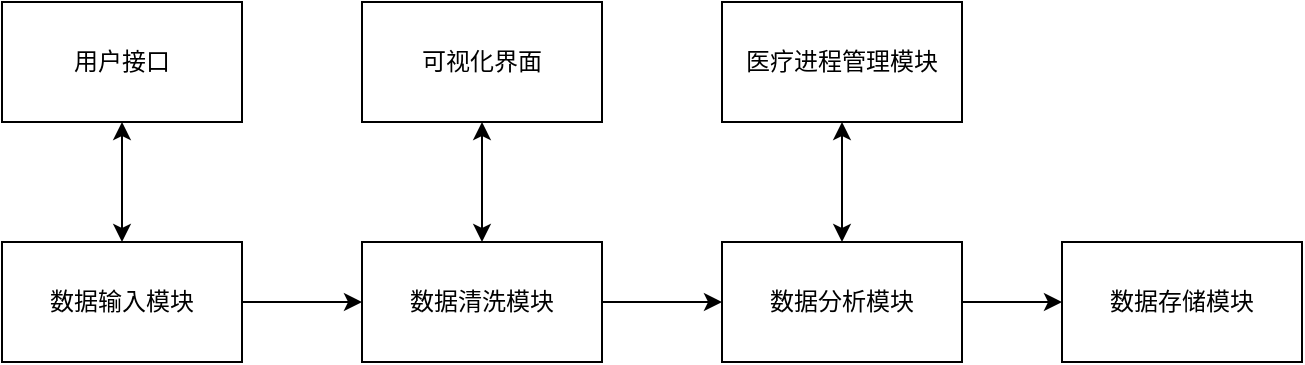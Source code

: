 <mxfile version="26.0.3" pages="2">
  <diagram name="第 1 页" id="YBAfgeKlm1JRsz-JXrIm">
    <mxGraphModel dx="1454" dy="679" grid="1" gridSize="10" guides="1" tooltips="1" connect="1" arrows="1" fold="1" page="1" pageScale="1" pageWidth="827" pageHeight="1169" math="0" shadow="0">
      <root>
        <mxCell id="0" />
        <mxCell id="1" parent="0" />
        <mxCell id="w8kvfqPPZqoy5LR8w4u--12" value="" style="edgeStyle=orthogonalEdgeStyle;rounded=0;orthogonalLoop=1;jettySize=auto;html=1;" edge="1" parent="1" source="w8kvfqPPZqoy5LR8w4u--2" target="w8kvfqPPZqoy5LR8w4u--5">
          <mxGeometry relative="1" as="geometry" />
        </mxCell>
        <mxCell id="w8kvfqPPZqoy5LR8w4u--2" value="数据输入模块" style="rounded=0;whiteSpace=wrap;html=1;" vertex="1" parent="1">
          <mxGeometry x="160" y="520" width="120" height="60" as="geometry" />
        </mxCell>
        <mxCell id="w8kvfqPPZqoy5LR8w4u--3" value="用户接口" style="rounded=0;whiteSpace=wrap;html=1;" vertex="1" parent="1">
          <mxGeometry x="160" y="400" width="120" height="60" as="geometry" />
        </mxCell>
        <mxCell id="w8kvfqPPZqoy5LR8w4u--4" value="可视化界面" style="rounded=0;whiteSpace=wrap;html=1;" vertex="1" parent="1">
          <mxGeometry x="340" y="400" width="120" height="60" as="geometry" />
        </mxCell>
        <mxCell id="w8kvfqPPZqoy5LR8w4u--13" value="" style="edgeStyle=orthogonalEdgeStyle;rounded=0;orthogonalLoop=1;jettySize=auto;html=1;" edge="1" parent="1" source="w8kvfqPPZqoy5LR8w4u--5" target="w8kvfqPPZqoy5LR8w4u--8">
          <mxGeometry relative="1" as="geometry" />
        </mxCell>
        <mxCell id="w8kvfqPPZqoy5LR8w4u--5" value="数据清洗模块" style="rounded=0;whiteSpace=wrap;html=1;" vertex="1" parent="1">
          <mxGeometry x="340" y="520" width="120" height="60" as="geometry" />
        </mxCell>
        <mxCell id="w8kvfqPPZqoy5LR8w4u--6" value="数据存储模块" style="rounded=0;whiteSpace=wrap;html=1;" vertex="1" parent="1">
          <mxGeometry x="690" y="520" width="120" height="60" as="geometry" />
        </mxCell>
        <mxCell id="w8kvfqPPZqoy5LR8w4u--7" value="医疗进程管理模块" style="rounded=0;whiteSpace=wrap;html=1;" vertex="1" parent="1">
          <mxGeometry x="520" y="400" width="120" height="60" as="geometry" />
        </mxCell>
        <mxCell id="w8kvfqPPZqoy5LR8w4u--15" value="" style="edgeStyle=orthogonalEdgeStyle;rounded=0;orthogonalLoop=1;jettySize=auto;html=1;" edge="1" parent="1" source="w8kvfqPPZqoy5LR8w4u--8" target="w8kvfqPPZqoy5LR8w4u--6">
          <mxGeometry relative="1" as="geometry" />
        </mxCell>
        <mxCell id="w8kvfqPPZqoy5LR8w4u--8" value="数据分析模块" style="rounded=0;whiteSpace=wrap;html=1;" vertex="1" parent="1">
          <mxGeometry x="520" y="520" width="120" height="60" as="geometry" />
        </mxCell>
        <mxCell id="w8kvfqPPZqoy5LR8w4u--10" value="" style="endArrow=classic;startArrow=classic;html=1;rounded=0;entryX=0.5;entryY=1;entryDx=0;entryDy=0;exitX=0.5;exitY=0;exitDx=0;exitDy=0;" edge="1" parent="1" source="w8kvfqPPZqoy5LR8w4u--2" target="w8kvfqPPZqoy5LR8w4u--3">
          <mxGeometry width="50" height="50" relative="1" as="geometry">
            <mxPoint x="380" y="640" as="sourcePoint" />
            <mxPoint x="430" y="590" as="targetPoint" />
          </mxGeometry>
        </mxCell>
        <mxCell id="w8kvfqPPZqoy5LR8w4u--17" value="" style="endArrow=classic;startArrow=classic;html=1;rounded=0;entryX=0.5;entryY=1;entryDx=0;entryDy=0;exitX=0.5;exitY=0;exitDx=0;exitDy=0;" edge="1" parent="1" source="w8kvfqPPZqoy5LR8w4u--5" target="w8kvfqPPZqoy5LR8w4u--4">
          <mxGeometry width="50" height="50" relative="1" as="geometry">
            <mxPoint x="380" y="540" as="sourcePoint" />
            <mxPoint x="430" y="490" as="targetPoint" />
          </mxGeometry>
        </mxCell>
        <mxCell id="w8kvfqPPZqoy5LR8w4u--18" value="" style="endArrow=classic;startArrow=classic;html=1;rounded=0;entryX=0.5;entryY=1;entryDx=0;entryDy=0;exitX=0.5;exitY=0;exitDx=0;exitDy=0;" edge="1" parent="1" source="w8kvfqPPZqoy5LR8w4u--8" target="w8kvfqPPZqoy5LR8w4u--7">
          <mxGeometry width="50" height="50" relative="1" as="geometry">
            <mxPoint x="520" y="520" as="sourcePoint" />
            <mxPoint x="570" y="470" as="targetPoint" />
          </mxGeometry>
        </mxCell>
      </root>
    </mxGraphModel>
  </diagram>
  <diagram id="s1IKK2wiDJBky49Kvrq6" name="第 2 页">
    <mxGraphModel dx="1403" dy="2022" grid="1" gridSize="20" guides="1" tooltips="1" connect="1" arrows="1" fold="1" page="1" pageScale="1" pageWidth="827" pageHeight="1169" math="0" shadow="0">
      <root>
        <mxCell id="0" />
        <mxCell id="1" parent="0" />
        <mxCell id="UGG-ecZJ0gSMwMltJB5s-5" value="&lt;span style=&quot;color: rgb(44, 44, 54); font-family: -apple-system, BlinkMacSystemFont, &amp;quot;Segoe UI&amp;quot;, &amp;quot;Noto Sans&amp;quot;, Helvetica, Arial, sans-serif, &amp;quot;Apple Color Emoji&amp;quot;, &amp;quot;Segoe UI Emoji&amp;quot;; font-size: 16px; letter-spacing: 0.08px; text-align: start; white-space-collapse: preserve; background-color: light-dark(rgb(218, 232, 252), rgb(30, 74, 118));&quot;&gt;患者&lt;/span&gt;" style="shape=umlLifeline;perimeter=lifelinePerimeter;whiteSpace=wrap;html=1;container=1;dropTarget=0;collapsible=0;recursiveResize=0;outlineConnect=0;portConstraint=eastwest;newEdgeStyle={&quot;curved&quot;:0,&quot;rounded&quot;:0,&quot;dashed&quot;:1,&quot;strokeColor&quot;:&quot;#CCCCCC&quot;};fillColor=#dae8fc;strokeColor=default;" parent="1" vertex="1">
          <mxGeometry x="19" y="-959" width="100" height="750" as="geometry" />
        </mxCell>
        <mxCell id="-JfH_kGM0d1Rd12SGQtk-26" value="" style="html=1;points=[[0,0,0,0,5],[0,1,0,0,-5],[1,0,0,0,5],[1,1,0,0,-5]];perimeter=orthogonalPerimeter;outlineConnect=0;targetShapes=umlLifeline;portConstraint=eastwest;newEdgeStyle={&quot;curved&quot;:0,&quot;rounded&quot;:0};fillColor=#ffe6cc;strokeColor=#d79b00;" parent="UGG-ecZJ0gSMwMltJB5s-5" vertex="1">
          <mxGeometry x="45" y="60" width="10" height="670" as="geometry" />
        </mxCell>
        <mxCell id="UGG-ecZJ0gSMwMltJB5s-6" value="&lt;span style=&quot;color: rgb(44, 44, 54); font-family: -apple-system, BlinkMacSystemFont, &amp;quot;Segoe UI&amp;quot;, &amp;quot;Noto Sans&amp;quot;, Helvetica, Arial, sans-serif, &amp;quot;Apple Color Emoji&amp;quot;, &amp;quot;Segoe UI Emoji&amp;quot;; font-size: 16px; letter-spacing: 0.08px; text-align: start; white-space-collapse: preserve; background-color: light-dark(rgb(218, 232, 252), rgb(18, 18, 18));&quot;&gt;数据库&lt;/span&gt;" style="shape=umlLifeline;perimeter=lifelinePerimeter;whiteSpace=wrap;html=1;container=1;dropTarget=0;collapsible=0;recursiveResize=0;outlineConnect=0;portConstraint=eastwest;newEdgeStyle={&quot;curved&quot;:0,&quot;rounded&quot;:0};fillColor=#dae8fc;strokeColor=light-dark(#000000, #5c79a3);" parent="1" vertex="1">
          <mxGeometry x="519" y="-957" width="100" height="748" as="geometry" />
        </mxCell>
        <mxCell id="TvldlVFhHkiTsMFE39Y1-36" value="" style="html=1;points=[[0,0,0,0,5],[0,1,0,0,-5],[1,0,0,0,5],[1,1,0,0,-5]];perimeter=orthogonalPerimeter;outlineConnect=0;targetShapes=umlLifeline;portConstraint=eastwest;newEdgeStyle={&quot;curved&quot;:0,&quot;rounded&quot;:0};fillColor=#ffe6cc;strokeColor=#d79b00;" vertex="1" parent="UGG-ecZJ0gSMwMltJB5s-6">
          <mxGeometry x="45" y="158" width="10" height="52" as="geometry" />
        </mxCell>
        <mxCell id="TvldlVFhHkiTsMFE39Y1-39" value="" style="html=1;endArrow=block;curved=0;rounded=0;align=center;" edge="1" parent="UGG-ecZJ0gSMwMltJB5s-6" source="UGG-ecZJ0gSMwMltJB5s-6">
          <mxGeometry x="0.013" width="80" relative="1" as="geometry">
            <mxPoint x="54.25" y="318.0" as="sourcePoint" />
            <mxPoint x="50.0" y="280" as="targetPoint" />
            <Array as="points" />
            <mxPoint as="offset" />
          </mxGeometry>
        </mxCell>
        <mxCell id="TvldlVFhHkiTsMFE39Y1-50" value="" style="html=1;points=[[0,0,0,0,5],[0,1,0,0,-5],[1,0,0,0,5],[1,1,0,0,-5]];perimeter=orthogonalPerimeter;outlineConnect=0;targetShapes=umlLifeline;portConstraint=eastwest;newEdgeStyle={&quot;curved&quot;:0,&quot;rounded&quot;:0};fillColor=#ffe6cc;strokeColor=#d79b00;" vertex="1" parent="UGG-ecZJ0gSMwMltJB5s-6">
          <mxGeometry x="45" y="358" width="10" height="62" as="geometry" />
        </mxCell>
        <mxCell id="TvldlVFhHkiTsMFE39Y1-51" value="" style="html=1;points=[[0,0,0,0,5],[0,1,0,0,-5],[1,0,0,0,5],[1,1,0,0,-5]];perimeter=orthogonalPerimeter;outlineConnect=0;targetShapes=umlLifeline;portConstraint=eastwest;newEdgeStyle={&quot;curved&quot;:0,&quot;rounded&quot;:0};fillColor=#ffe6cc;strokeColor=#d79b00;" vertex="1" parent="UGG-ecZJ0gSMwMltJB5s-6">
          <mxGeometry x="45" y="478" width="10" height="52" as="geometry" />
        </mxCell>
        <mxCell id="TvldlVFhHkiTsMFE39Y1-54" value="" style="html=1;points=[[0,0,0,0,5],[0,1,0,0,-5],[1,0,0,0,5],[1,1,0,0,-5]];perimeter=orthogonalPerimeter;outlineConnect=0;targetShapes=umlLifeline;portConstraint=eastwest;newEdgeStyle={&quot;curved&quot;:0,&quot;rounded&quot;:0};fillColor=#ffe6cc;strokeColor=#d79b00;" vertex="1" parent="UGG-ecZJ0gSMwMltJB5s-6">
          <mxGeometry x="45" y="648" width="10" height="52" as="geometry" />
        </mxCell>
        <mxCell id="UGG-ecZJ0gSMwMltJB5s-7" value="&lt;span style=&quot;color: rgb(44, 44, 54); font-family: -apple-system, BlinkMacSystemFont, &amp;quot;Segoe UI&amp;quot;, &amp;quot;Noto Sans&amp;quot;, Helvetica, Arial, sans-serif, &amp;quot;Apple Color Emoji&amp;quot;, &amp;quot;Segoe UI Emoji&amp;quot;; font-size: 16px; letter-spacing: 0.08px; text-align: start; white-space-collapse: preserve; background-color: light-dark(rgb(218, 232, 252), rgb(18, 18, 18));&quot;&gt;后端服务&lt;/span&gt;" style="shape=umlLifeline;perimeter=lifelinePerimeter;whiteSpace=wrap;html=1;container=1;dropTarget=0;collapsible=0;recursiveResize=0;outlineConnect=0;portConstraint=eastwest;newEdgeStyle={&quot;curved&quot;:0,&quot;rounded&quot;:0};fillColor=#dae8fc;strokeColor=light-dark(#000000, #5c79a3);" parent="1" vertex="1">
          <mxGeometry x="359" y="-957" width="100" height="748" as="geometry" />
        </mxCell>
        <mxCell id="-JfH_kGM0d1Rd12SGQtk-27" value="" style="html=1;points=[[0,0,0,0,5],[0,1,0,0,-5],[1,0,0,0,5],[1,1,0,0,-5]];perimeter=orthogonalPerimeter;outlineConnect=0;targetShapes=umlLifeline;portConstraint=eastwest;newEdgeStyle={&quot;curved&quot;:0,&quot;rounded&quot;:0};fillColor=#ffe6cc;strokeColor=#d79b00;" parent="UGG-ecZJ0gSMwMltJB5s-7" vertex="1">
          <mxGeometry x="45" y="58" width="10" height="92" as="geometry" />
        </mxCell>
        <mxCell id="TvldlVFhHkiTsMFE39Y1-37" value="" style="html=1;points=[[0,0,0,0,5],[0,1,0,0,-5],[1,0,0,0,5],[1,1,0,0,-5]];perimeter=orthogonalPerimeter;outlineConnect=0;targetShapes=umlLifeline;portConstraint=eastwest;newEdgeStyle={&quot;curved&quot;:0,&quot;rounded&quot;:0};fillColor=#ffe6cc;strokeColor=#d79b00;" vertex="1" parent="UGG-ecZJ0gSMwMltJB5s-7">
          <mxGeometry x="45" y="228" width="10" height="52" as="geometry" />
        </mxCell>
        <mxCell id="TvldlVFhHkiTsMFE39Y1-49" value="" style="html=1;points=[[0,0,0,0,5],[0,1,0,0,-5],[1,0,0,0,5],[1,1,0,0,-5]];perimeter=orthogonalPerimeter;outlineConnect=0;targetShapes=umlLifeline;portConstraint=eastwest;newEdgeStyle={&quot;curved&quot;:0,&quot;rounded&quot;:0};fillColor=#ffe6cc;strokeColor=#d79b00;" vertex="1" parent="UGG-ecZJ0gSMwMltJB5s-7">
          <mxGeometry x="45" y="308" width="10" height="52" as="geometry" />
        </mxCell>
        <mxCell id="TvldlVFhHkiTsMFE39Y1-52" value="" style="html=1;points=[[0,0,0,0,5],[0,1,0,0,-5],[1,0,0,0,5],[1,1,0,0,-5]];perimeter=orthogonalPerimeter;outlineConnect=0;targetShapes=umlLifeline;portConstraint=eastwest;newEdgeStyle={&quot;curved&quot;:0,&quot;rounded&quot;:0};fillColor=#ffe6cc;strokeColor=#d79b00;" vertex="1" parent="UGG-ecZJ0gSMwMltJB5s-7">
          <mxGeometry x="45" y="588" width="10" height="52" as="geometry" />
        </mxCell>
        <mxCell id="UGG-ecZJ0gSMwMltJB5s-8" value="&lt;span style=&quot;color: rgb(44, 44, 54); font-family: -apple-system, BlinkMacSystemFont, &amp;quot;Segoe UI&amp;quot;, &amp;quot;Noto Sans&amp;quot;, Helvetica, Arial, sans-serif, &amp;quot;Apple Color Emoji&amp;quot;, &amp;quot;Segoe UI Emoji&amp;quot;; font-size: 16px; letter-spacing: 0.08px; text-align: start; white-space-collapse: preserve; background-color: light-dark(rgb(218, 232, 252), rgb(18, 18, 18));&quot;&gt;用户界面&lt;/span&gt;" style="shape=umlLifeline;perimeter=lifelinePerimeter;whiteSpace=wrap;html=1;container=1;dropTarget=0;collapsible=0;recursiveResize=0;outlineConnect=0;portConstraint=eastwest;newEdgeStyle={&quot;curved&quot;:0,&quot;rounded&quot;:0};fillColor=#dae8fc;strokeColor=light-dark(#000000, #5c79a3);" parent="1" vertex="1">
          <mxGeometry x="189" y="-957" width="100" height="748" as="geometry" />
        </mxCell>
        <mxCell id="TvldlVFhHkiTsMFE39Y1-35" value="" style="html=1;points=[[0,0,0,0,5],[0,1,0,0,-5],[1,0,0,0,5],[1,1,0,0,-5]];perimeter=orthogonalPerimeter;outlineConnect=0;targetShapes=umlLifeline;portConstraint=eastwest;newEdgeStyle={&quot;curved&quot;:0,&quot;rounded&quot;:0};fillColor=#ffe6cc;strokeColor=#d79b00;" vertex="1" parent="UGG-ecZJ0gSMwMltJB5s-8">
          <mxGeometry x="45" y="158" width="10" height="52" as="geometry" />
        </mxCell>
        <mxCell id="TvldlVFhHkiTsMFE39Y1-53" value="" style="html=1;points=[[0,0,0,0,5],[0,1,0,0,-5],[1,0,0,0,5],[1,1,0,0,-5]];perimeter=orthogonalPerimeter;outlineConnect=0;targetShapes=umlLifeline;portConstraint=eastwest;newEdgeStyle={&quot;curved&quot;:0,&quot;rounded&quot;:0};fillColor=#ffe6cc;strokeColor=#d79b00;" vertex="1" parent="UGG-ecZJ0gSMwMltJB5s-8">
          <mxGeometry x="45" y="648" width="10" height="52" as="geometry" />
        </mxCell>
        <mxCell id="UGG-ecZJ0gSMwMltJB5s-10" value="&lt;span style=&quot;color: rgb(44, 44, 54); font-family: -apple-system, BlinkMacSystemFont, &amp;quot;Segoe UI&amp;quot;, &amp;quot;Noto Sans&amp;quot;, Helvetica, Arial, sans-serif, &amp;quot;Apple Color Emoji&amp;quot;, &amp;quot;Segoe UI Emoji&amp;quot;; font-size: 16px; letter-spacing: 0.08px; text-align: start; white-space-collapse: preserve; background-color: light-dark(rgb(218, 232, 252), rgb(18, 18, 18));&quot;&gt;医生&lt;/span&gt;" style="shape=umlLifeline;perimeter=lifelinePerimeter;whiteSpace=wrap;html=1;container=1;dropTarget=0;collapsible=0;recursiveResize=0;outlineConnect=0;portConstraint=eastwest;newEdgeStyle={&quot;curved&quot;:0,&quot;rounded&quot;:0};fillColor=#dae8fc;strokeColor=light-dark(#000000, #5c79a3);" parent="1" vertex="1">
          <mxGeometry x="709" y="-957" width="100" height="748" as="geometry" />
        </mxCell>
        <mxCell id="TvldlVFhHkiTsMFE39Y1-40" value="" style="html=1;points=[[0,0,0,0,5],[0,1,0,0,-5],[1,0,0,0,5],[1,1,0,0,-5]];perimeter=orthogonalPerimeter;outlineConnect=0;targetShapes=umlLifeline;portConstraint=eastwest;newEdgeStyle={&quot;curved&quot;:0,&quot;rounded&quot;:0};fillColor=#ffe6cc;strokeColor=#d79b00;" vertex="1" parent="UGG-ecZJ0gSMwMltJB5s-10">
          <mxGeometry x="45" y="308" width="10" height="60" as="geometry" />
        </mxCell>
        <mxCell id="-JfH_kGM0d1Rd12SGQtk-5" value="1.登录系统" style="html=1;endArrow=block;curved=0;rounded=0;align=center;" parent="1" target="-JfH_kGM0d1Rd12SGQtk-27" edge="1">
          <mxGeometry width="80" relative="1" as="geometry">
            <mxPoint x="76.5" y="-889" as="sourcePoint" />
            <mxPoint x="361.5" y="-889" as="targetPoint" />
            <Array as="points">
              <mxPoint x="151.5" y="-889" />
              <mxPoint x="271.5" y="-889" />
              <mxPoint x="301.5" y="-889" />
            </Array>
            <mxPoint as="offset" />
          </mxGeometry>
        </mxCell>
        <mxCell id="-JfH_kGM0d1Rd12SGQtk-17" value="" style="html=1;verticalAlign=bottom;endArrow=open;dashed=1;endSize=8;curved=0;rounded=0;" parent="1" source="-JfH_kGM0d1Rd12SGQtk-27" edge="1">
          <mxGeometry x="-0.047" relative="1" as="geometry">
            <mxPoint x="362.5" y="-869" as="sourcePoint" />
            <mxPoint x="75.5" y="-861" as="targetPoint" />
            <Array as="points">
              <mxPoint x="132.5" y="-861" />
            </Array>
            <mxPoint as="offset" />
          </mxGeometry>
        </mxCell>
        <mxCell id="-JfH_kGM0d1Rd12SGQtk-18" value="2. 显示数据图表" style="edgeLabel;html=1;align=center;verticalAlign=middle;resizable=0;points=[];" parent="-JfH_kGM0d1Rd12SGQtk-17" vertex="1" connectable="0">
          <mxGeometry x="-0.039" y="1" relative="1" as="geometry">
            <mxPoint x="-5" as="offset" />
          </mxGeometry>
        </mxCell>
        <mxCell id="-JfH_kGM0d1Rd12SGQtk-20" value="7.发起治疗过程" style="html=1;endArrow=block;curved=0;rounded=0;align=center;" parent="1" target="TvldlVFhHkiTsMFE39Y1-37" edge="1">
          <mxGeometry x="0.017" width="80" relative="1" as="geometry">
            <mxPoint x="73.25" y="-689" as="sourcePoint" />
            <mxPoint x="364.75" y="-689" as="targetPoint" />
            <Array as="points">
              <mxPoint x="149.75" y="-689" />
              <mxPoint x="269.75" y="-689" />
            </Array>
            <mxPoint as="offset" />
          </mxGeometry>
        </mxCell>
        <mxCell id="-JfH_kGM0d1Rd12SGQtk-21" value="19.请求开药" style="html=1;endArrow=block;curved=0;rounded=0;align=center;" parent="1" edge="1">
          <mxGeometry x="0.015" width="80" relative="1" as="geometry">
            <mxPoint x="78.81" y="-409" as="sourcePoint" />
            <mxPoint x="359.19" y="-409" as="targetPoint" />
            <Array as="points">
              <mxPoint x="143.81" y="-409" />
              <mxPoint x="263.81" y="-409" />
            </Array>
            <mxPoint as="offset" />
          </mxGeometry>
        </mxCell>
        <mxCell id="-JfH_kGM0d1Rd12SGQtk-22" value="16.查看诊断结果" style="html=1;endArrow=block;curved=0;rounded=0;align=center;" parent="1" target="UGG-ecZJ0gSMwMltJB5s-7" edge="1">
          <mxGeometry x="0.017" width="80" relative="1" as="geometry">
            <mxPoint x="73.25" y="-489" as="sourcePoint" />
            <mxPoint x="365" y="-489" as="targetPoint" />
            <Array as="points">
              <mxPoint x="138.25" y="-489" />
              <mxPoint x="269.75" y="-489" />
            </Array>
            <mxPoint as="offset" />
          </mxGeometry>
        </mxCell>
        <mxCell id="-JfH_kGM0d1Rd12SGQtk-23" value="22.安排随访预约" style="html=1;endArrow=block;curved=0;rounded=0;align=center;" parent="1" target="TvldlVFhHkiTsMFE39Y1-52" edge="1">
          <mxGeometry x="-0.011" width="80" relative="1" as="geometry">
            <mxPoint x="73.06" y="-329" as="sourcePoint" />
            <mxPoint x="364.94" y="-329" as="targetPoint" />
            <Array as="points">
              <mxPoint x="158.06" y="-329" />
              <mxPoint x="278.06" y="-329" />
            </Array>
            <mxPoint as="offset" />
          </mxGeometry>
        </mxCell>
        <mxCell id="-JfH_kGM0d1Rd12SGQtk-24" value="" style="html=1;endArrow=block;curved=0;rounded=0;align=center;" parent="1" target="-JfH_kGM0d1Rd12SGQtk-27" edge="1">
          <mxGeometry x="1" y="79" width="80" relative="1" as="geometry">
            <mxPoint x="73.25" y="-819" as="sourcePoint" />
            <mxPoint x="364.75" y="-819" as="targetPoint" />
            <Array as="points">
              <mxPoint x="149.75" y="-819" />
              <mxPoint x="269.75" y="-819" />
            </Array>
            <mxPoint x="68" y="39" as="offset" />
          </mxGeometry>
        </mxCell>
        <mxCell id="TvldlVFhHkiTsMFE39Y1-46" value="3.请求查看医疗记录" style="edgeLabel;html=1;align=center;verticalAlign=middle;resizable=0;points=[];" vertex="1" connectable="0" parent="-JfH_kGM0d1Rd12SGQtk-24">
          <mxGeometry x="0.037" relative="1" as="geometry">
            <mxPoint as="offset" />
          </mxGeometry>
        </mxCell>
        <mxCell id="TvldlVFhHkiTsMFE39Y1-1" value="4.获取医疗记录" style="html=1;endArrow=block;curved=0;rounded=0;align=center;" edge="1" parent="1" source="TvldlVFhHkiTsMFE39Y1-35" target="TvldlVFhHkiTsMFE39Y1-36">
          <mxGeometry x="0.049" width="80" relative="1" as="geometry">
            <mxPoint x="269" y="-779" as="sourcePoint" />
            <mxPoint x="499" y="-789" as="targetPoint" />
            <Array as="points">
              <mxPoint x="296.75" y="-789" />
              <mxPoint x="416.75" y="-789" />
            </Array>
            <mxPoint x="1" as="offset" />
          </mxGeometry>
        </mxCell>
        <mxCell id="TvldlVFhHkiTsMFE39Y1-2" value="" style="html=1;verticalAlign=bottom;endArrow=open;dashed=1;endSize=8;curved=0;rounded=0;" edge="1" parent="1" source="TvldlVFhHkiTsMFE39Y1-36" target="TvldlVFhHkiTsMFE39Y1-35">
          <mxGeometry x="-0.047" relative="1" as="geometry">
            <mxPoint x="509.5" y="-759" as="sourcePoint" />
            <mxPoint x="222.5" y="-759" as="targetPoint" />
            <Array as="points">
              <mxPoint x="279.5" y="-759" />
            </Array>
            <mxPoint as="offset" />
          </mxGeometry>
        </mxCell>
        <mxCell id="TvldlVFhHkiTsMFE39Y1-3" value="5. 返回医疗记录" style="edgeLabel;html=1;align=center;verticalAlign=middle;resizable=0;points=[];" vertex="1" connectable="0" parent="TvldlVFhHkiTsMFE39Y1-2">
          <mxGeometry x="-0.039" y="1" relative="1" as="geometry">
            <mxPoint x="-5" as="offset" />
          </mxGeometry>
        </mxCell>
        <mxCell id="TvldlVFhHkiTsMFE39Y1-4" value="" style="html=1;verticalAlign=bottom;endArrow=open;dashed=1;endSize=8;curved=0;rounded=0;" edge="1" parent="1" source="TvldlVFhHkiTsMFE39Y1-37" target="-JfH_kGM0d1Rd12SGQtk-26">
          <mxGeometry x="-0.047" relative="1" as="geometry">
            <mxPoint x="366" y="-719" as="sourcePoint" />
            <mxPoint x="79" y="-719" as="targetPoint" />
            <Array as="points">
              <mxPoint x="136" y="-719" />
            </Array>
            <mxPoint as="offset" />
          </mxGeometry>
        </mxCell>
        <mxCell id="TvldlVFhHkiTsMFE39Y1-5" value="6. 显示医疗记录" style="edgeLabel;html=1;align=center;verticalAlign=middle;resizable=0;points=[];" vertex="1" connectable="0" parent="TvldlVFhHkiTsMFE39Y1-4">
          <mxGeometry x="-0.039" y="1" relative="1" as="geometry">
            <mxPoint x="-5" as="offset" />
          </mxGeometry>
        </mxCell>
        <mxCell id="TvldlVFhHkiTsMFE39Y1-6" value="8.分配医生" style="html=1;endArrow=block;curved=0;rounded=0;align=center;entryX=0.5;entryY=0.404;entryDx=0;entryDy=0;entryPerimeter=0;" edge="1" parent="1" source="UGG-ecZJ0gSMwMltJB5s-8" target="UGG-ecZJ0gSMwMltJB5s-6">
          <mxGeometry x="0.012" width="80" relative="1" as="geometry">
            <mxPoint x="220.25" y="-659" as="sourcePoint" />
            <mxPoint x="504.0" y="-659" as="targetPoint" />
            <Array as="points">
              <mxPoint x="296.75" y="-659" />
              <mxPoint x="416.75" y="-659" />
            </Array>
            <mxPoint as="offset" />
          </mxGeometry>
        </mxCell>
        <mxCell id="TvldlVFhHkiTsMFE39Y1-8" value="11.开始咨询会话" style="html=1;endArrow=block;curved=0;rounded=0;align=center;" edge="1" parent="1" source="UGG-ecZJ0gSMwMltJB5s-8" target="TvldlVFhHkiTsMFE39Y1-50">
          <mxGeometry x="0.012" width="80" relative="1" as="geometry">
            <mxPoint x="239" y="-589" as="sourcePoint" />
            <mxPoint x="507.88" y="-589" as="targetPoint" />
            <Array as="points">
              <mxPoint x="300.63" y="-589" />
              <mxPoint x="420.63" y="-589" />
            </Array>
            <mxPoint as="offset" />
          </mxGeometry>
        </mxCell>
        <mxCell id="TvldlVFhHkiTsMFE39Y1-9" value="13.保持症状" style="html=1;endArrow=block;curved=0;rounded=0;align=center;" edge="1" parent="1">
          <mxGeometry x="0.017" width="80" relative="1" as="geometry">
            <mxPoint x="238.324" y="-549" as="sourcePoint" />
            <mxPoint x="564.0" y="-549" as="targetPoint" />
            <Array as="points">
              <mxPoint x="296.75" y="-549" />
              <mxPoint x="416.75" y="-549" />
            </Array>
            <mxPoint as="offset" />
          </mxGeometry>
        </mxCell>
        <mxCell id="TvldlVFhHkiTsMFE39Y1-10" value="14.记录会话日志" style="html=1;endArrow=block;curved=0;rounded=0;align=center;" edge="1" parent="1">
          <mxGeometry x="0.013" width="80" relative="1" as="geometry">
            <mxPoint x="408.324" y="-529" as="sourcePoint" />
            <mxPoint x="758.5" y="-529" as="targetPoint" />
            <Array as="points">
              <mxPoint x="509.5" y="-529" />
              <mxPoint x="629.5" y="-529" />
              <mxPoint x="669" y="-529" />
            </Array>
            <mxPoint as="offset" />
          </mxGeometry>
        </mxCell>
        <mxCell id="TvldlVFhHkiTsMFE39Y1-11" value="17.更新医疗记录" style="html=1;endArrow=block;curved=0;rounded=0;align=center;" edge="1" parent="1" source="UGG-ecZJ0gSMwMltJB5s-8" target="TvldlVFhHkiTsMFE39Y1-51">
          <mxGeometry x="0.017" width="80" relative="1" as="geometry">
            <mxPoint x="239" y="-469" as="sourcePoint" />
            <mxPoint x="511.75" y="-469.0" as="targetPoint" />
            <Array as="points">
              <mxPoint x="296.75" y="-469.0" />
              <mxPoint x="416.75" y="-469.0" />
            </Array>
            <mxPoint as="offset" />
          </mxGeometry>
        </mxCell>
        <mxCell id="TvldlVFhHkiTsMFE39Y1-12" value="20.处理处方" style="html=1;endArrow=block;curved=0;rounded=0;align=center;" edge="1" parent="1" source="UGG-ecZJ0gSMwMltJB5s-8" target="UGG-ecZJ0gSMwMltJB5s-6">
          <mxGeometry x="0.012" width="80" relative="1" as="geometry">
            <mxPoint x="239" y="-389" as="sourcePoint" />
            <mxPoint x="511.75" y="-389.0" as="targetPoint" />
            <Array as="points">
              <mxPoint x="296.75" y="-389.0" />
              <mxPoint x="416.75" y="-389.0" />
            </Array>
            <mxPoint as="offset" />
          </mxGeometry>
        </mxCell>
        <mxCell id="TvldlVFhHkiTsMFE39Y1-13" value="23.设置随访日期" style="html=1;endArrow=block;curved=0;rounded=0;align=center;" edge="1" parent="1" source="TvldlVFhHkiTsMFE39Y1-53" target="TvldlVFhHkiTsMFE39Y1-54">
          <mxGeometry x="0.015" width="80" relative="1" as="geometry">
            <mxPoint x="215.63" y="-299.0" as="sourcePoint" />
            <mxPoint x="507.13" y="-299.0" as="targetPoint" />
            <Array as="points">
              <mxPoint x="292.13" y="-299.0" />
              <mxPoint x="412.13" y="-299.0" />
            </Array>
            <mxPoint as="offset" />
          </mxGeometry>
        </mxCell>
        <mxCell id="TvldlVFhHkiTsMFE39Y1-16" value="" style="html=1;verticalAlign=bottom;endArrow=open;dashed=1;endSize=8;curved=0;rounded=0;" edge="1" parent="1" source="TvldlVFhHkiTsMFE39Y1-40" target="TvldlVFhHkiTsMFE39Y1-49">
          <mxGeometry x="-0.047" relative="1" as="geometry">
            <mxPoint x="653.34" y="-608.59" as="sourcePoint" />
            <mxPoint x="364.664" y="-608.59" as="targetPoint" />
            <Array as="points">
              <mxPoint x="560.34" y="-608.59" />
              <mxPoint x="543.34" y="-608.59" />
            </Array>
            <mxPoint as="offset" />
          </mxGeometry>
        </mxCell>
        <mxCell id="TvldlVFhHkiTsMFE39Y1-17" value="10. 确认可用性" style="edgeLabel;html=1;align=center;verticalAlign=middle;resizable=0;points=[];" vertex="1" connectable="0" parent="TvldlVFhHkiTsMFE39Y1-16">
          <mxGeometry x="-0.039" y="1" relative="1" as="geometry">
            <mxPoint x="-5" as="offset" />
          </mxGeometry>
        </mxCell>
        <mxCell id="TvldlVFhHkiTsMFE39Y1-18" value="" style="html=1;verticalAlign=bottom;endArrow=open;dashed=1;endSize=8;curved=0;rounded=0;" edge="1" parent="1" source="UGG-ecZJ0gSMwMltJB5s-7" target="-JfH_kGM0d1Rd12SGQtk-26">
          <mxGeometry x="-0.047" relative="1" as="geometry">
            <mxPoint x="405.5" y="-569" as="sourcePoint" />
            <mxPoint x="72.5" y="-569" as="targetPoint" />
            <Array as="points">
              <mxPoint x="129.5" y="-569" />
            </Array>
            <mxPoint as="offset" />
          </mxGeometry>
        </mxCell>
        <mxCell id="TvldlVFhHkiTsMFE39Y1-19" value="12. 输入症状" style="edgeLabel;html=1;align=center;verticalAlign=middle;resizable=0;points=[];" vertex="1" connectable="0" parent="TvldlVFhHkiTsMFE39Y1-18">
          <mxGeometry x="-0.039" y="1" relative="1" as="geometry">
            <mxPoint x="-5" as="offset" />
          </mxGeometry>
        </mxCell>
        <mxCell id="TvldlVFhHkiTsMFE39Y1-20" value="" style="html=1;verticalAlign=bottom;endArrow=open;dashed=1;endSize=8;curved=0;rounded=0;" edge="1" parent="1" source="UGG-ecZJ0gSMwMltJB5s-6" target="UGG-ecZJ0gSMwMltJB5s-8">
          <mxGeometry x="-0.047" relative="1" as="geometry">
            <mxPoint x="536" y="-509" as="sourcePoint" />
            <mxPoint x="249" y="-509" as="targetPoint" />
            <Array as="points">
              <mxPoint x="306" y="-509" />
            </Array>
            <mxPoint as="offset" />
          </mxGeometry>
        </mxCell>
        <mxCell id="TvldlVFhHkiTsMFE39Y1-21" value="15. 提供诊断结果" style="edgeLabel;html=1;align=center;verticalAlign=middle;resizable=0;points=[];" vertex="1" connectable="0" parent="TvldlVFhHkiTsMFE39Y1-20">
          <mxGeometry x="-0.039" y="1" relative="1" as="geometry">
            <mxPoint x="-5" as="offset" />
          </mxGeometry>
        </mxCell>
        <mxCell id="TvldlVFhHkiTsMFE39Y1-25" value="" style="html=1;verticalAlign=bottom;endArrow=open;dashed=1;endSize=8;curved=0;rounded=0;" edge="1" parent="1" source="UGG-ecZJ0gSMwMltJB5s-6" target="UGG-ecZJ0gSMwMltJB5s-8">
          <mxGeometry x="-0.047" relative="1" as="geometry">
            <mxPoint x="506" y="-439" as="sourcePoint" />
            <mxPoint x="219" y="-439" as="targetPoint" />
            <Array as="points">
              <mxPoint x="276" y="-439" />
            </Array>
            <mxPoint as="offset" />
          </mxGeometry>
        </mxCell>
        <mxCell id="TvldlVFhHkiTsMFE39Y1-26" value="18.医疗记录已更新" style="edgeLabel;html=1;align=center;verticalAlign=middle;resizable=0;points=[];" vertex="1" connectable="0" parent="TvldlVFhHkiTsMFE39Y1-25">
          <mxGeometry x="-0.039" y="1" relative="1" as="geometry">
            <mxPoint x="-5" as="offset" />
          </mxGeometry>
        </mxCell>
        <mxCell id="TvldlVFhHkiTsMFE39Y1-27" value="" style="html=1;verticalAlign=bottom;endArrow=open;dashed=1;endSize=8;curved=0;rounded=0;" edge="1" parent="1" source="TvldlVFhHkiTsMFE39Y1-52">
          <mxGeometry x="-0.047" relative="1" as="geometry">
            <mxPoint x="362.5" y="-359" as="sourcePoint" />
            <mxPoint x="75.5" y="-359" as="targetPoint" />
            <Array as="points">
              <mxPoint x="132.5" y="-359" />
            </Array>
            <mxPoint as="offset" />
          </mxGeometry>
        </mxCell>
        <mxCell id="TvldlVFhHkiTsMFE39Y1-28" value="21. 发放药物" style="edgeLabel;html=1;align=center;verticalAlign=middle;resizable=0;points=[];" vertex="1" connectable="0" parent="TvldlVFhHkiTsMFE39Y1-27">
          <mxGeometry x="-0.039" y="1" relative="1" as="geometry">
            <mxPoint x="-5" as="offset" />
          </mxGeometry>
        </mxCell>
        <mxCell id="TvldlVFhHkiTsMFE39Y1-29" value="" style="html=1;verticalAlign=bottom;endArrow=open;dashed=1;endSize=8;curved=0;rounded=0;" edge="1" parent="1" source="TvldlVFhHkiTsMFE39Y1-54" target="TvldlVFhHkiTsMFE39Y1-53">
          <mxGeometry x="-0.047" relative="1" as="geometry">
            <mxPoint x="506" y="-279" as="sourcePoint" />
            <mxPoint x="219" y="-279" as="targetPoint" />
            <Array as="points">
              <mxPoint x="276" y="-279" />
            </Array>
            <mxPoint as="offset" />
          </mxGeometry>
        </mxCell>
        <mxCell id="TvldlVFhHkiTsMFE39Y1-62" value="24.随访预约设置完成" style="edgeLabel;html=1;align=center;verticalAlign=middle;resizable=0;points=[];" vertex="1" connectable="0" parent="TvldlVFhHkiTsMFE39Y1-29">
          <mxGeometry x="-0.019" relative="1" as="geometry">
            <mxPoint as="offset" />
          </mxGeometry>
        </mxCell>
        <mxCell id="TvldlVFhHkiTsMFE39Y1-31" value="" style="html=1;verticalAlign=bottom;endArrow=open;dashed=1;endSize=8;curved=0;rounded=0;" edge="1" parent="1" source="UGG-ecZJ0gSMwMltJB5s-7">
          <mxGeometry x="-0.047" relative="1" as="geometry">
            <mxPoint x="362.5" y="-239" as="sourcePoint" />
            <mxPoint x="75.5" y="-239" as="targetPoint" />
            <Array as="points">
              <mxPoint x="132.5" y="-239" />
            </Array>
            <mxPoint as="offset" />
          </mxGeometry>
        </mxCell>
        <mxCell id="TvldlVFhHkiTsMFE39Y1-32" value="25. 退出系统" style="edgeLabel;html=1;align=center;verticalAlign=middle;resizable=0;points=[];" vertex="1" connectable="0" parent="TvldlVFhHkiTsMFE39Y1-31">
          <mxGeometry x="-0.039" y="1" relative="1" as="geometry">
            <mxPoint x="-5" as="offset" />
          </mxGeometry>
        </mxCell>
        <mxCell id="TvldlVFhHkiTsMFE39Y1-41" value="" style="html=1;endArrow=block;curved=0;rounded=0;align=center;" edge="1" parent="1" source="TvldlVFhHkiTsMFE39Y1-49" target="TvldlVFhHkiTsMFE39Y1-40">
          <mxGeometry x="0.013" width="80" relative="1" as="geometry">
            <mxPoint x="365.324" y="-633.59" as="sourcePoint" />
            <mxPoint x="654.0" y="-633.59" as="targetPoint" />
            <Array as="points">
              <mxPoint x="659" y="-639" />
            </Array>
            <mxPoint as="offset" />
          </mxGeometry>
        </mxCell>
        <mxCell id="TvldlVFhHkiTsMFE39Y1-44" value="9.通知医生" style="edgeLabel;html=1;align=center;verticalAlign=middle;resizable=0;points=[];" vertex="1" connectable="0" parent="TvldlVFhHkiTsMFE39Y1-41">
          <mxGeometry x="0.057" relative="1" as="geometry">
            <mxPoint as="offset" />
          </mxGeometry>
        </mxCell>
      </root>
    </mxGraphModel>
  </diagram>
</mxfile>
